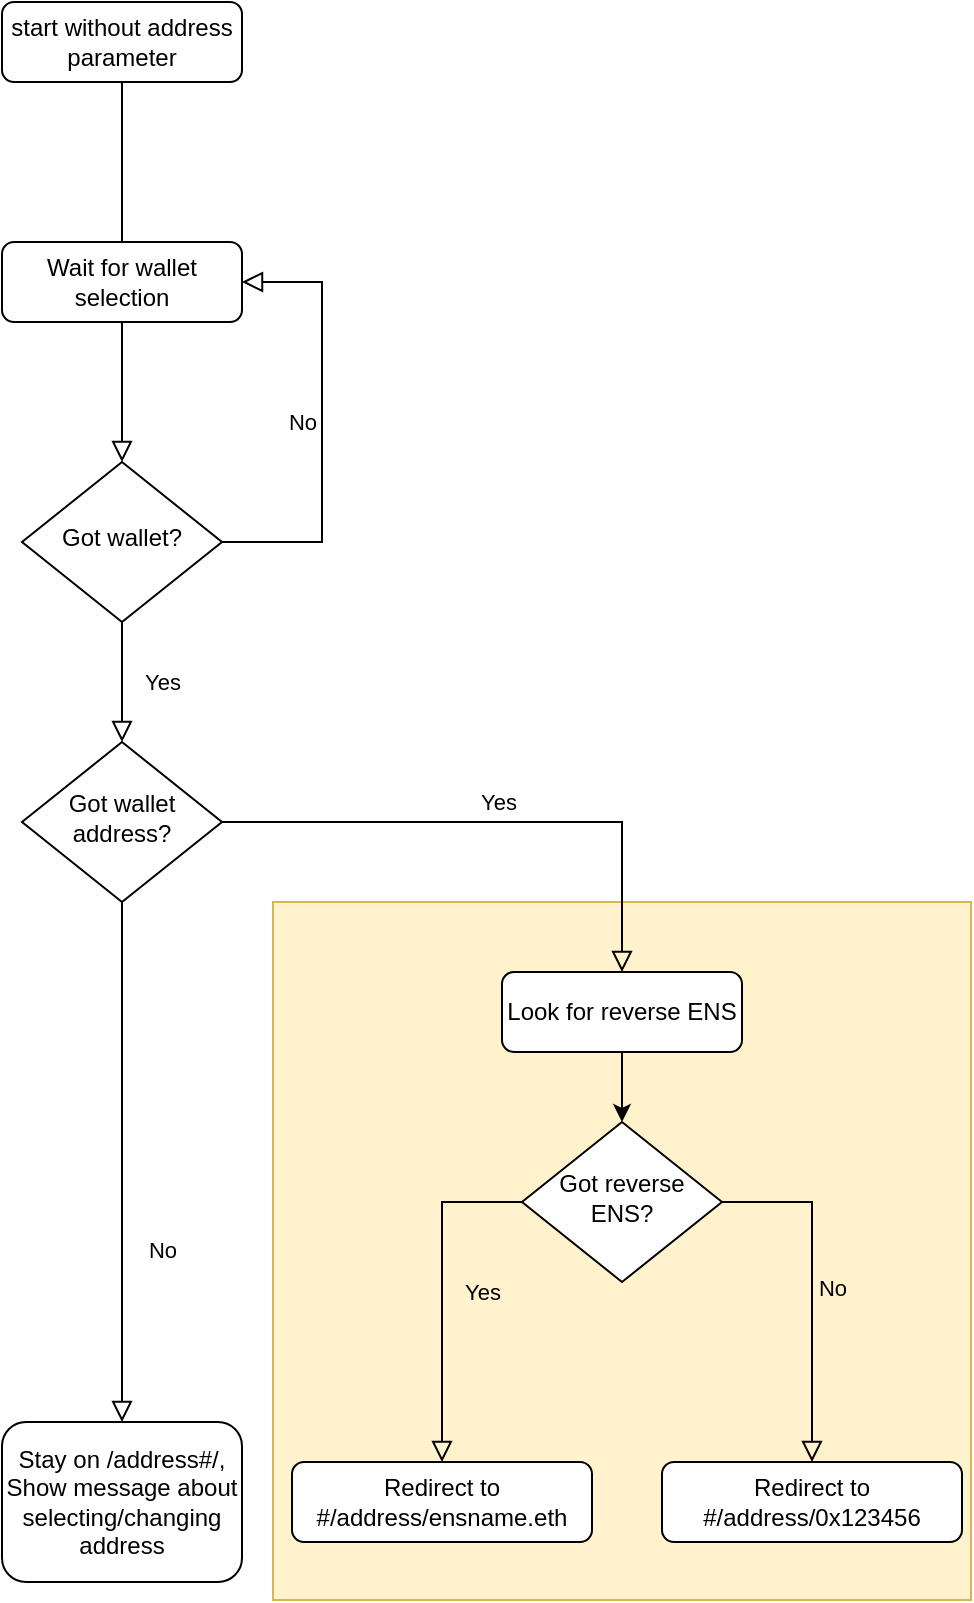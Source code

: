 <mxfile version="12.8.5" type="github" pages="2">
  <diagram id="C5RBs43oDa-KdzZeNtuy" name="no address param">
    <mxGraphModel dx="3342" dy="1766" grid="1" gridSize="10" guides="1" tooltips="1" connect="1" arrows="1" fold="1" page="1" pageScale="1" pageWidth="827" pageHeight="1169" math="0" shadow="0">
      <root>
        <mxCell id="WIyWlLk6GJQsqaUBKTNV-0" />
        <mxCell id="WIyWlLk6GJQsqaUBKTNV-1" parent="WIyWlLk6GJQsqaUBKTNV-0" />
        <mxCell id="cwQ0EGb6aeRTo2j0DwRO-0" value="" style="whiteSpace=wrap;html=1;aspect=fixed;fillColor=#fff2cc;strokeColor=#d6b656;" vertex="1" parent="WIyWlLk6GJQsqaUBKTNV-1">
          <mxGeometry x="295.5" y="556" width="349" height="349" as="geometry" />
        </mxCell>
        <mxCell id="WIyWlLk6GJQsqaUBKTNV-2" value="" style="rounded=0;html=1;jettySize=auto;orthogonalLoop=1;fontSize=11;endArrow=block;endFill=0;endSize=8;strokeWidth=1;shadow=0;labelBackgroundColor=none;edgeStyle=orthogonalEdgeStyle;" parent="WIyWlLk6GJQsqaUBKTNV-1" source="WIyWlLk6GJQsqaUBKTNV-3" target="WIyWlLk6GJQsqaUBKTNV-6" edge="1">
          <mxGeometry relative="1" as="geometry" />
        </mxCell>
        <mxCell id="WIyWlLk6GJQsqaUBKTNV-3" value="start without address parameter" style="rounded=1;whiteSpace=wrap;html=1;fontSize=12;glass=0;strokeWidth=1;shadow=0;" parent="WIyWlLk6GJQsqaUBKTNV-1" vertex="1">
          <mxGeometry x="160" y="106" width="120" height="40" as="geometry" />
        </mxCell>
        <mxCell id="WIyWlLk6GJQsqaUBKTNV-4" value="Yes" style="rounded=0;html=1;jettySize=auto;orthogonalLoop=1;fontSize=11;endArrow=block;endFill=0;endSize=8;strokeWidth=1;shadow=0;labelBackgroundColor=none;edgeStyle=orthogonalEdgeStyle;" parent="WIyWlLk6GJQsqaUBKTNV-1" source="WIyWlLk6GJQsqaUBKTNV-6" target="WIyWlLk6GJQsqaUBKTNV-10" edge="1">
          <mxGeometry y="20" relative="1" as="geometry">
            <mxPoint as="offset" />
          </mxGeometry>
        </mxCell>
        <mxCell id="WIyWlLk6GJQsqaUBKTNV-5" value="No" style="edgeStyle=orthogonalEdgeStyle;rounded=0;html=1;jettySize=auto;orthogonalLoop=1;fontSize=11;endArrow=block;endFill=0;endSize=8;strokeWidth=1;shadow=0;labelBackgroundColor=none;entryX=1;entryY=0.5;entryDx=0;entryDy=0;exitX=1;exitY=0.5;exitDx=0;exitDy=0;" parent="WIyWlLk6GJQsqaUBKTNV-1" source="WIyWlLk6GJQsqaUBKTNV-6" target="85BLJ1AS2LhaxblETV25-0" edge="1">
          <mxGeometry y="10" relative="1" as="geometry">
            <mxPoint as="offset" />
            <Array as="points">
              <mxPoint x="320" y="376" />
              <mxPoint x="320" y="246" />
            </Array>
          </mxGeometry>
        </mxCell>
        <mxCell id="WIyWlLk6GJQsqaUBKTNV-6" value="Got wallet?" style="rhombus;whiteSpace=wrap;html=1;shadow=0;fontFamily=Helvetica;fontSize=12;align=center;strokeWidth=1;spacing=6;spacingTop=-4;" parent="WIyWlLk6GJQsqaUBKTNV-1" vertex="1">
          <mxGeometry x="170" y="336" width="100" height="80" as="geometry" />
        </mxCell>
        <mxCell id="WIyWlLk6GJQsqaUBKTNV-7" value="Look for reverse ENS" style="rounded=1;whiteSpace=wrap;html=1;fontSize=12;glass=0;strokeWidth=1;shadow=0;" parent="WIyWlLk6GJQsqaUBKTNV-1" vertex="1">
          <mxGeometry x="410" y="591" width="120" height="40" as="geometry" />
        </mxCell>
        <mxCell id="WIyWlLk6GJQsqaUBKTNV-8" value="No" style="rounded=0;html=1;jettySize=auto;orthogonalLoop=1;fontSize=11;endArrow=block;endFill=0;endSize=8;strokeWidth=1;shadow=0;labelBackgroundColor=none;edgeStyle=orthogonalEdgeStyle;" parent="WIyWlLk6GJQsqaUBKTNV-1" source="WIyWlLk6GJQsqaUBKTNV-10" target="WIyWlLk6GJQsqaUBKTNV-11" edge="1">
          <mxGeometry x="0.333" y="20" relative="1" as="geometry">
            <mxPoint as="offset" />
          </mxGeometry>
        </mxCell>
        <mxCell id="WIyWlLk6GJQsqaUBKTNV-9" value="Yes" style="edgeStyle=orthogonalEdgeStyle;rounded=0;html=1;jettySize=auto;orthogonalLoop=1;fontSize=11;endArrow=block;endFill=0;endSize=8;strokeWidth=1;shadow=0;labelBackgroundColor=none;entryX=0.5;entryY=0;entryDx=0;entryDy=0;" parent="WIyWlLk6GJQsqaUBKTNV-1" source="WIyWlLk6GJQsqaUBKTNV-10" target="WIyWlLk6GJQsqaUBKTNV-7" edge="1">
          <mxGeometry y="10" relative="1" as="geometry">
            <mxPoint as="offset" />
            <mxPoint x="380" y="588" as="targetPoint" />
          </mxGeometry>
        </mxCell>
        <mxCell id="WIyWlLk6GJQsqaUBKTNV-10" value="Got wallet address?" style="rhombus;whiteSpace=wrap;html=1;shadow=0;fontFamily=Helvetica;fontSize=12;align=center;strokeWidth=1;spacing=6;spacingTop=-4;" parent="WIyWlLk6GJQsqaUBKTNV-1" vertex="1">
          <mxGeometry x="170" y="476" width="100" height="80" as="geometry" />
        </mxCell>
        <mxCell id="WIyWlLk6GJQsqaUBKTNV-11" value="Stay on /address#/,&lt;br&gt;Show message about selecting/changing address" style="rounded=1;whiteSpace=wrap;html=1;fontSize=12;glass=0;strokeWidth=1;shadow=0;" parent="WIyWlLk6GJQsqaUBKTNV-1" vertex="1">
          <mxGeometry x="160" y="816" width="120" height="80" as="geometry" />
        </mxCell>
        <mxCell id="WIyWlLk6GJQsqaUBKTNV-12" value="Redirect to #/address/ensname.eth" style="rounded=1;whiteSpace=wrap;html=1;fontSize=12;glass=0;strokeWidth=1;shadow=0;" parent="WIyWlLk6GJQsqaUBKTNV-1" vertex="1">
          <mxGeometry x="305" y="836" width="150" height="40" as="geometry" />
        </mxCell>
        <mxCell id="85BLJ1AS2LhaxblETV25-0" value="Wait for wallet selection" style="rounded=1;whiteSpace=wrap;html=1;fontSize=12;glass=0;strokeWidth=1;shadow=0;" vertex="1" parent="WIyWlLk6GJQsqaUBKTNV-1">
          <mxGeometry x="160" y="226" width="120" height="40" as="geometry" />
        </mxCell>
        <mxCell id="85BLJ1AS2LhaxblETV25-1" value="Got reverse ENS?" style="rhombus;whiteSpace=wrap;html=1;shadow=0;fontFamily=Helvetica;fontSize=12;align=center;strokeWidth=1;spacing=6;spacingTop=-4;" vertex="1" parent="WIyWlLk6GJQsqaUBKTNV-1">
          <mxGeometry x="420" y="666" width="100" height="80" as="geometry" />
        </mxCell>
        <mxCell id="85BLJ1AS2LhaxblETV25-2" value="" style="endArrow=classic;html=1;exitX=0.5;exitY=1;exitDx=0;exitDy=0;entryX=0.5;entryY=0;entryDx=0;entryDy=0;" edge="1" parent="WIyWlLk6GJQsqaUBKTNV-1" source="WIyWlLk6GJQsqaUBKTNV-7" target="85BLJ1AS2LhaxblETV25-1">
          <mxGeometry width="50" height="50" relative="1" as="geometry">
            <mxPoint x="400" y="946" as="sourcePoint" />
            <mxPoint x="450" y="896" as="targetPoint" />
          </mxGeometry>
        </mxCell>
        <mxCell id="85BLJ1AS2LhaxblETV25-3" value="Yes" style="rounded=0;html=1;jettySize=auto;orthogonalLoop=1;fontSize=11;endArrow=block;endFill=0;endSize=8;strokeWidth=1;shadow=0;labelBackgroundColor=none;edgeStyle=orthogonalEdgeStyle;exitX=0;exitY=0.5;exitDx=0;exitDy=0;entryX=0.5;entryY=0;entryDx=0;entryDy=0;" edge="1" parent="WIyWlLk6GJQsqaUBKTNV-1" source="85BLJ1AS2LhaxblETV25-1" target="WIyWlLk6GJQsqaUBKTNV-12">
          <mxGeometry y="20" relative="1" as="geometry">
            <mxPoint as="offset" />
            <mxPoint x="230" y="426" as="sourcePoint" />
            <mxPoint x="230" y="486" as="targetPoint" />
          </mxGeometry>
        </mxCell>
        <mxCell id="85BLJ1AS2LhaxblETV25-4" value="Redirect to #/address/0x123456" style="rounded=1;whiteSpace=wrap;html=1;fontSize=12;glass=0;strokeWidth=1;shadow=0;" vertex="1" parent="WIyWlLk6GJQsqaUBKTNV-1">
          <mxGeometry x="490" y="836" width="150" height="40" as="geometry" />
        </mxCell>
        <mxCell id="85BLJ1AS2LhaxblETV25-6" value="No" style="edgeStyle=orthogonalEdgeStyle;rounded=0;html=1;jettySize=auto;orthogonalLoop=1;fontSize=11;endArrow=block;endFill=0;endSize=8;strokeWidth=1;shadow=0;labelBackgroundColor=none;exitX=1;exitY=0.5;exitDx=0;exitDy=0;entryX=0.5;entryY=0;entryDx=0;entryDy=0;" edge="1" parent="WIyWlLk6GJQsqaUBKTNV-1" source="85BLJ1AS2LhaxblETV25-1" target="85BLJ1AS2LhaxblETV25-4">
          <mxGeometry y="10" relative="1" as="geometry">
            <mxPoint as="offset" />
            <mxPoint x="280" y="526" as="sourcePoint" />
            <mxPoint x="390" y="598" as="targetPoint" />
          </mxGeometry>
        </mxCell>
      </root>
    </mxGraphModel>
  </diagram>
  <diagram name="with address param" id="OrNfgZPGBWPHs8PxhcUz">
    <mxGraphModel dx="3342" dy="1766" grid="1" gridSize="10" guides="1" tooltips="1" connect="1" arrows="1" fold="1" page="1" pageScale="1" pageWidth="827" pageHeight="1169" math="0" shadow="0">
      <root>
        <mxCell id="1MibA_j5Y3jjrhWQwB_Z-0" />
        <mxCell id="1MibA_j5Y3jjrhWQwB_Z-1" parent="1MibA_j5Y3jjrhWQwB_Z-0" />
        <mxCell id="1MibA_j5Y3jjrhWQwB_Z-2" value="" style="rounded=0;html=1;jettySize=auto;orthogonalLoop=1;fontSize=11;endArrow=block;endFill=0;endSize=8;strokeWidth=1;shadow=0;labelBackgroundColor=none;edgeStyle=orthogonalEdgeStyle;" edge="1" parent="1MibA_j5Y3jjrhWQwB_Z-1" source="1MibA_j5Y3jjrhWQwB_Z-3" target="1MibA_j5Y3jjrhWQwB_Z-6">
          <mxGeometry relative="1" as="geometry" />
        </mxCell>
        <mxCell id="1MibA_j5Y3jjrhWQwB_Z-3" value="start with address parameter" style="rounded=1;whiteSpace=wrap;html=1;fontSize=12;glass=0;strokeWidth=1;shadow=0;" vertex="1" parent="1MibA_j5Y3jjrhWQwB_Z-1">
          <mxGeometry x="360" y="40" width="120" height="40" as="geometry" />
        </mxCell>
        <mxCell id="1MibA_j5Y3jjrhWQwB_Z-4" value="Yes" style="rounded=0;html=1;jettySize=auto;orthogonalLoop=1;fontSize=11;endArrow=block;endFill=0;endSize=8;strokeWidth=1;shadow=0;labelBackgroundColor=none;edgeStyle=orthogonalEdgeStyle;" edge="1" parent="1MibA_j5Y3jjrhWQwB_Z-1" source="1MibA_j5Y3jjrhWQwB_Z-6" target="1MibA_j5Y3jjrhWQwB_Z-10">
          <mxGeometry y="20" relative="1" as="geometry">
            <mxPoint as="offset" />
          </mxGeometry>
        </mxCell>
        <mxCell id="1MibA_j5Y3jjrhWQwB_Z-5" value="No" style="edgeStyle=orthogonalEdgeStyle;rounded=0;html=1;jettySize=auto;orthogonalLoop=1;fontSize=11;endArrow=block;endFill=0;endSize=8;strokeWidth=1;shadow=0;labelBackgroundColor=none;entryX=1;entryY=0.5;entryDx=0;entryDy=0;exitX=1;exitY=0.5;exitDx=0;exitDy=0;" edge="1" parent="1MibA_j5Y3jjrhWQwB_Z-1" source="1MibA_j5Y3jjrhWQwB_Z-6" target="1MibA_j5Y3jjrhWQwB_Z-13">
          <mxGeometry y="10" relative="1" as="geometry">
            <mxPoint as="offset" />
            <Array as="points">
              <mxPoint x="520" y="244" />
              <mxPoint x="520" y="154" />
            </Array>
          </mxGeometry>
        </mxCell>
        <mxCell id="1MibA_j5Y3jjrhWQwB_Z-6" value="Got wallet?" style="rhombus;whiteSpace=wrap;html=1;shadow=0;fontFamily=Helvetica;fontSize=12;align=center;strokeWidth=1;spacing=6;spacingTop=-4;" vertex="1" parent="1MibA_j5Y3jjrhWQwB_Z-1">
          <mxGeometry x="370" y="204" width="100" height="80" as="geometry" />
        </mxCell>
        <mxCell id="1MibA_j5Y3jjrhWQwB_Z-7" value="Look for reverse ENS" style="rounded=1;whiteSpace=wrap;html=1;fontSize=12;glass=0;strokeWidth=1;shadow=0;" vertex="1" parent="1MibA_j5Y3jjrhWQwB_Z-1">
          <mxGeometry x="460" y="540" width="120" height="40" as="geometry" />
        </mxCell>
        <mxCell id="1MibA_j5Y3jjrhWQwB_Z-8" value="Yes" style="rounded=0;html=1;jettySize=auto;orthogonalLoop=1;fontSize=11;endArrow=block;endFill=0;endSize=8;strokeWidth=1;shadow=0;labelBackgroundColor=none;edgeStyle=orthogonalEdgeStyle;exitX=1;exitY=0.5;exitDx=0;exitDy=0;entryX=0.25;entryY=0;entryDx=0;entryDy=0;" edge="1" parent="1MibA_j5Y3jjrhWQwB_Z-1" source="p49DJpB88oMnsyjtTmOE-2" target="1MibA_j5Y3jjrhWQwB_Z-12">
          <mxGeometry x="0.333" y="20" relative="1" as="geometry">
            <mxPoint as="offset" />
          </mxGeometry>
        </mxCell>
        <mxCell id="1MibA_j5Y3jjrhWQwB_Z-9" value="No" style="edgeStyle=orthogonalEdgeStyle;rounded=0;html=1;jettySize=auto;orthogonalLoop=1;fontSize=11;endArrow=block;endFill=0;endSize=8;strokeWidth=1;shadow=0;labelBackgroundColor=none;entryX=0.5;entryY=0;entryDx=0;entryDy=0;exitX=1;exitY=0.5;exitDx=0;exitDy=0;" edge="1" parent="1MibA_j5Y3jjrhWQwB_Z-1" source="1MibA_j5Y3jjrhWQwB_Z-10" target="p49DJpB88oMnsyjtTmOE-5">
          <mxGeometry y="10" relative="1" as="geometry">
            <mxPoint as="offset" />
            <mxPoint x="380" y="588" as="targetPoint" />
          </mxGeometry>
        </mxCell>
        <mxCell id="1MibA_j5Y3jjrhWQwB_Z-10" value="Address param is ENS name?" style="rhombus;whiteSpace=wrap;html=1;shadow=0;fontFamily=Helvetica;fontSize=12;align=center;strokeWidth=1;spacing=6;spacingTop=-4;" vertex="1" parent="1MibA_j5Y3jjrhWQwB_Z-1">
          <mxGeometry x="355" y="334" width="130" height="126" as="geometry" />
        </mxCell>
        <mxCell id="1MibA_j5Y3jjrhWQwB_Z-11" value="Show error &quot;Invalid ENS Name&quot;" style="rounded=1;whiteSpace=wrap;html=1;fontSize=12;glass=0;strokeWidth=1;shadow=0;fillColor=#f8cecc;strokeColor=#b85450;" vertex="1" parent="1MibA_j5Y3jjrhWQwB_Z-1">
          <mxGeometry x="60" y="860" width="120" height="40" as="geometry" />
        </mxCell>
        <mxCell id="1MibA_j5Y3jjrhWQwB_Z-12" value="Redirect to #/address/ensname.eth" style="rounded=1;whiteSpace=wrap;html=1;fontSize=12;glass=0;strokeWidth=1;shadow=0;fillColor=#d5e8d4;strokeColor=#82b366;" vertex="1" parent="1MibA_j5Y3jjrhWQwB_Z-1">
          <mxGeometry x="240" y="950" width="150" height="40" as="geometry" />
        </mxCell>
        <mxCell id="1MibA_j5Y3jjrhWQwB_Z-13" value="Wait for wallet selection" style="rounded=1;whiteSpace=wrap;html=1;fontSize=12;glass=0;strokeWidth=1;shadow=0;" vertex="1" parent="1MibA_j5Y3jjrhWQwB_Z-1">
          <mxGeometry x="360" y="120" width="120" height="40" as="geometry" />
        </mxCell>
        <mxCell id="1MibA_j5Y3jjrhWQwB_Z-14" value="Got reverse ENS?" style="rhombus;whiteSpace=wrap;html=1;shadow=0;fontFamily=Helvetica;fontSize=12;align=center;strokeWidth=1;spacing=6;spacingTop=-4;" vertex="1" parent="1MibA_j5Y3jjrhWQwB_Z-1">
          <mxGeometry x="470" y="620" width="100" height="80" as="geometry" />
        </mxCell>
        <mxCell id="1MibA_j5Y3jjrhWQwB_Z-15" value="" style="endArrow=classic;html=1;exitX=0.5;exitY=1;exitDx=0;exitDy=0;entryX=0.5;entryY=0;entryDx=0;entryDy=0;" edge="1" parent="1MibA_j5Y3jjrhWQwB_Z-1" source="1MibA_j5Y3jjrhWQwB_Z-7" target="1MibA_j5Y3jjrhWQwB_Z-14">
          <mxGeometry width="50" height="50" relative="1" as="geometry">
            <mxPoint x="575" y="905" as="sourcePoint" />
            <mxPoint x="625" y="855" as="targetPoint" />
          </mxGeometry>
        </mxCell>
        <mxCell id="1MibA_j5Y3jjrhWQwB_Z-16" value="Yes" style="rounded=0;html=1;jettySize=auto;orthogonalLoop=1;fontSize=11;endArrow=block;endFill=0;endSize=8;strokeWidth=1;shadow=0;labelBackgroundColor=none;edgeStyle=orthogonalEdgeStyle;exitX=0;exitY=0.5;exitDx=0;exitDy=0;entryX=0.75;entryY=0;entryDx=0;entryDy=0;" edge="1" parent="1MibA_j5Y3jjrhWQwB_Z-1" source="1MibA_j5Y3jjrhWQwB_Z-14" target="1MibA_j5Y3jjrhWQwB_Z-12">
          <mxGeometry y="20" relative="1" as="geometry">
            <mxPoint as="offset" />
            <mxPoint x="405" y="385" as="sourcePoint" />
            <mxPoint x="405" y="445" as="targetPoint" />
          </mxGeometry>
        </mxCell>
        <mxCell id="1MibA_j5Y3jjrhWQwB_Z-17" value="Redirect to #/address/0x123456" style="rounded=1;whiteSpace=wrap;html=1;fontSize=12;glass=0;strokeWidth=1;shadow=0;fillColor=#d5e8d4;strokeColor=#82b366;" vertex="1" parent="1MibA_j5Y3jjrhWQwB_Z-1">
          <mxGeometry x="445" y="950" width="150" height="40" as="geometry" />
        </mxCell>
        <mxCell id="1MibA_j5Y3jjrhWQwB_Z-18" value="No" style="edgeStyle=orthogonalEdgeStyle;rounded=0;html=1;jettySize=auto;orthogonalLoop=1;fontSize=11;endArrow=block;endFill=0;endSize=8;strokeWidth=1;shadow=0;labelBackgroundColor=none;exitX=0.5;exitY=1;exitDx=0;exitDy=0;entryX=0.5;entryY=0;entryDx=0;entryDy=0;" edge="1" parent="1MibA_j5Y3jjrhWQwB_Z-1" source="1MibA_j5Y3jjrhWQwB_Z-14" target="1MibA_j5Y3jjrhWQwB_Z-17">
          <mxGeometry y="10" relative="1" as="geometry">
            <mxPoint as="offset" />
            <mxPoint x="455" y="485" as="sourcePoint" />
            <mxPoint x="565" y="557" as="targetPoint" />
          </mxGeometry>
        </mxCell>
        <mxCell id="p49DJpB88oMnsyjtTmOE-3" style="edgeStyle=orthogonalEdgeStyle;rounded=0;orthogonalLoop=1;jettySize=auto;html=1;entryX=0.5;entryY=0;entryDx=0;entryDy=0;" edge="1" parent="1MibA_j5Y3jjrhWQwB_Z-1" source="p49DJpB88oMnsyjtTmOE-0" target="p49DJpB88oMnsyjtTmOE-2">
          <mxGeometry relative="1" as="geometry" />
        </mxCell>
        <mxCell id="p49DJpB88oMnsyjtTmOE-0" value="Resolve ENS Name" style="rounded=1;whiteSpace=wrap;html=1;fontSize=12;glass=0;strokeWidth=1;shadow=0;" vertex="1" parent="1MibA_j5Y3jjrhWQwB_Z-1">
          <mxGeometry x="60" y="440" width="120" height="40" as="geometry" />
        </mxCell>
        <mxCell id="p49DJpB88oMnsyjtTmOE-1" value="Yes" style="rounded=0;html=1;jettySize=auto;orthogonalLoop=1;fontSize=11;endArrow=block;endFill=0;endSize=8;strokeWidth=1;shadow=0;labelBackgroundColor=none;edgeStyle=orthogonalEdgeStyle;entryX=0.5;entryY=0;entryDx=0;entryDy=0;" edge="1" parent="1MibA_j5Y3jjrhWQwB_Z-1" source="1MibA_j5Y3jjrhWQwB_Z-10" target="p49DJpB88oMnsyjtTmOE-0">
          <mxGeometry x="0.333" y="20" relative="1" as="geometry">
            <mxPoint as="offset" />
            <mxPoint x="350" y="374" as="sourcePoint" />
            <mxPoint x="210" y="675" as="targetPoint" />
          </mxGeometry>
        </mxCell>
        <mxCell id="p49DJpB88oMnsyjtTmOE-4" value="No" style="edgeStyle=orthogonalEdgeStyle;rounded=0;orthogonalLoop=1;jettySize=auto;html=1;entryX=0.5;entryY=0;entryDx=0;entryDy=0;exitX=0.5;exitY=1;exitDx=0;exitDy=0;" edge="1" parent="1MibA_j5Y3jjrhWQwB_Z-1" source="p49DJpB88oMnsyjtTmOE-2" target="1MibA_j5Y3jjrhWQwB_Z-11">
          <mxGeometry relative="1" as="geometry" />
        </mxCell>
        <mxCell id="p49DJpB88oMnsyjtTmOE-2" value="Got address?" style="rhombus;whiteSpace=wrap;html=1;shadow=0;fontFamily=Helvetica;fontSize=12;align=center;strokeWidth=1;spacing=6;spacingTop=-4;" vertex="1" parent="1MibA_j5Y3jjrhWQwB_Z-1">
          <mxGeometry x="70" y="545" width="100" height="80" as="geometry" />
        </mxCell>
        <mxCell id="p49DJpB88oMnsyjtTmOE-6" value="Yes" style="edgeStyle=orthogonalEdgeStyle;rounded=0;orthogonalLoop=1;jettySize=auto;html=1;entryX=0.5;entryY=0;entryDx=0;entryDy=0;exitX=0;exitY=0.5;exitDx=0;exitDy=0;" edge="1" parent="1MibA_j5Y3jjrhWQwB_Z-1" source="p49DJpB88oMnsyjtTmOE-5" target="1MibA_j5Y3jjrhWQwB_Z-7">
          <mxGeometry relative="1" as="geometry" />
        </mxCell>
        <mxCell id="p49DJpB88oMnsyjtTmOE-8" value="No" style="edgeStyle=orthogonalEdgeStyle;rounded=0;orthogonalLoop=1;jettySize=auto;html=1;entryX=0.5;entryY=0;entryDx=0;entryDy=0;exitX=1;exitY=0.5;exitDx=0;exitDy=0;" edge="1" parent="1MibA_j5Y3jjrhWQwB_Z-1" source="p49DJpB88oMnsyjtTmOE-5" target="p49DJpB88oMnsyjtTmOE-7">
          <mxGeometry relative="1" as="geometry" />
        </mxCell>
        <mxCell id="p49DJpB88oMnsyjtTmOE-5" value="Is valid address?" style="rhombus;whiteSpace=wrap;html=1;shadow=0;fontFamily=Helvetica;fontSize=12;align=center;strokeWidth=1;spacing=6;spacingTop=-4;" vertex="1" parent="1MibA_j5Y3jjrhWQwB_Z-1">
          <mxGeometry x="580" y="420" width="100" height="80" as="geometry" />
        </mxCell>
        <mxCell id="p49DJpB88oMnsyjtTmOE-7" value="Show error &quot;Invalid address&quot;" style="rounded=1;whiteSpace=wrap;html=1;fontSize=12;glass=0;strokeWidth=1;shadow=0;fillColor=#f8cecc;strokeColor=#b85450;" vertex="1" parent="1MibA_j5Y3jjrhWQwB_Z-1">
          <mxGeometry x="640" y="860" width="120" height="40" as="geometry" />
        </mxCell>
      </root>
    </mxGraphModel>
  </diagram>
</mxfile>
